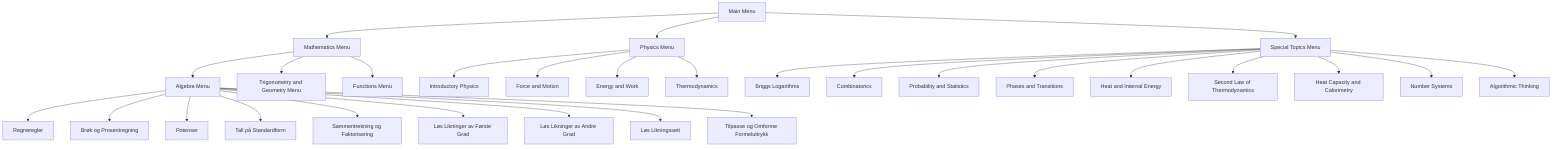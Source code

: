 %% Mermaid Diagrams

graph TD
    A[Main Menu] --> B[Mathematics Menu]
    A --> C[Physics Menu]
   

 A --> D[Special Topics Menu]

    B --> E[Algebra Menu]
    B --> F[Trigonometry and Geometry Menu]
    B --> G[Functions Menu]

    E --> H[Regneregler]
    E --> I[Brøk og Prosentregning]
    E --> J[Potenser]
    E --> K[Tall på Standardform]
    E --> L[Sammentrekning og Faktorisering]
    E --> M[Løs Likninger av Første Grad]
    E --> N[Løs Likninger av Andre Grad]
    E --> O[Løs Likningssett]
    E --> P[Tilpasse og Omforme Formeluttrykk]

    C --> Q[Introductory Physics]
    C --> R[Force and Motion]
    C --> S[Energy and Work]
    C --> T[Thermodynamics]

    D --> U[Briggs Logarithms]
    D --> V[Combinatorics]
    D --> W[Probability and Statistics]
    D --> X[Phases and Transitions]
    D --> Y[Heat and Internal Energy]
    D --> Z[Second Law of Thermodynamics]
    D --> AA[Heat Capacity and Calorimetry]
    D --> AB[Number Systems]
    D --> AC[Algorithmic Thinking]